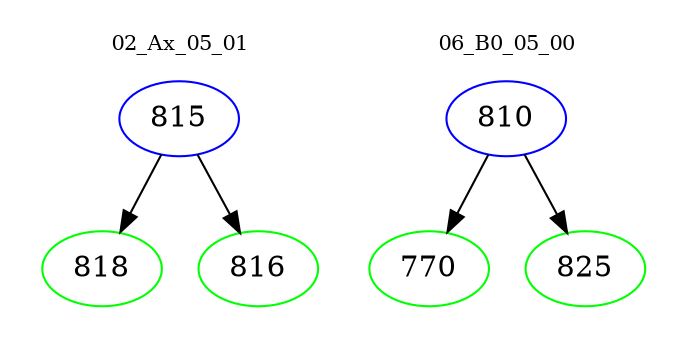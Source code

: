 digraph{
subgraph cluster_0 {
color = white
label = "02_Ax_05_01";
fontsize=10;
T0_815 [label="815", color="blue"]
T0_815 -> T0_818 [color="black"]
T0_818 [label="818", color="green"]
T0_815 -> T0_816 [color="black"]
T0_816 [label="816", color="green"]
}
subgraph cluster_1 {
color = white
label = "06_B0_05_00";
fontsize=10;
T1_810 [label="810", color="blue"]
T1_810 -> T1_770 [color="black"]
T1_770 [label="770", color="green"]
T1_810 -> T1_825 [color="black"]
T1_825 [label="825", color="green"]
}
}
